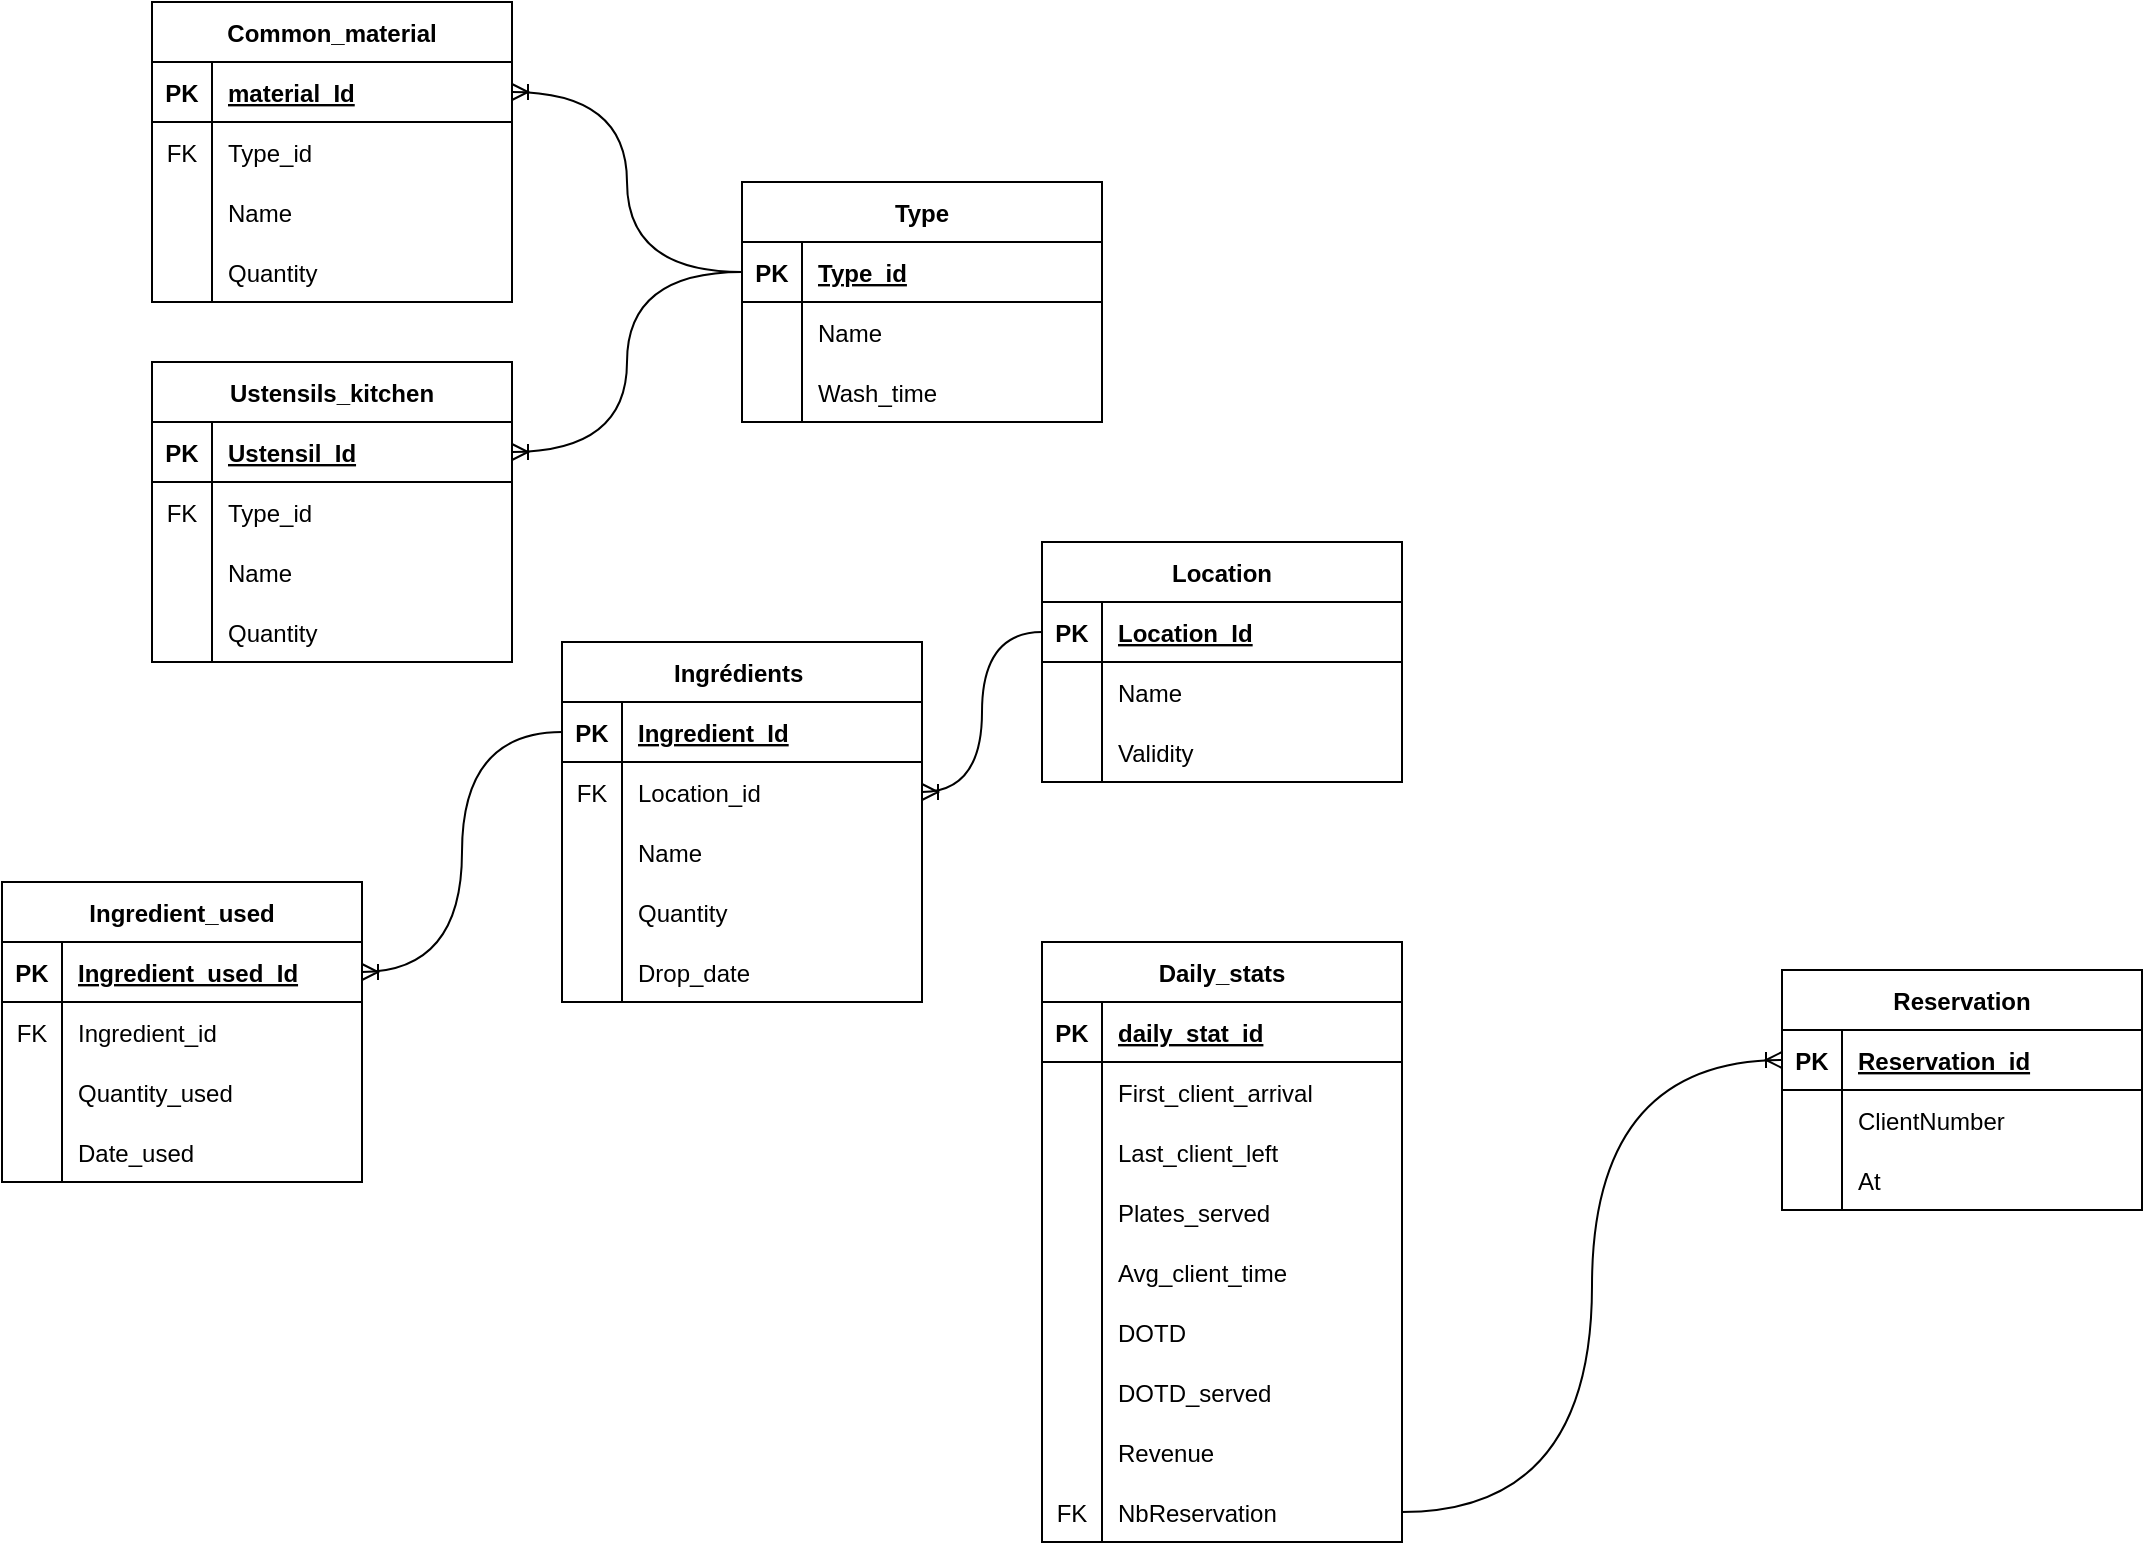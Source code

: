 <mxfile version="20.7.4" type="device"><diagram id="R2lEEEUBdFMjLlhIrx00" name="Page-1"><mxGraphModel dx="956" dy="460" grid="0" gridSize="10" guides="1" tooltips="1" connect="1" arrows="1" fold="1" page="0" pageScale="1" pageWidth="850" pageHeight="1100" math="0" shadow="0" extFonts="Permanent Marker^https://fonts.googleapis.com/css?family=Permanent+Marker"><root><mxCell id="0"/><mxCell id="1" parent="0"/><mxCell id="5BPq1_C7G238-RU829ty-16" value="Ustensils_kitchen" style="shape=table;startSize=30;container=1;collapsible=1;childLayout=tableLayout;fixedRows=1;rowLines=0;fontStyle=1;align=center;resizeLast=1;" parent="1" vertex="1"><mxGeometry x="155" y="260" width="180" height="150" as="geometry"/></mxCell><mxCell id="5BPq1_C7G238-RU829ty-17" value="" style="shape=tableRow;horizontal=0;startSize=0;swimlaneHead=0;swimlaneBody=0;fillColor=none;collapsible=0;dropTarget=0;points=[[0,0.5],[1,0.5]];portConstraint=eastwest;top=0;left=0;right=0;bottom=1;" parent="5BPq1_C7G238-RU829ty-16" vertex="1"><mxGeometry y="30" width="180" height="30" as="geometry"/></mxCell><mxCell id="5BPq1_C7G238-RU829ty-18" value="PK" style="shape=partialRectangle;connectable=0;fillColor=none;top=0;left=0;bottom=0;right=0;fontStyle=1;overflow=hidden;" parent="5BPq1_C7G238-RU829ty-17" vertex="1"><mxGeometry width="30" height="30" as="geometry"><mxRectangle width="30" height="30" as="alternateBounds"/></mxGeometry></mxCell><mxCell id="5BPq1_C7G238-RU829ty-19" value="Ustensil_Id" style="shape=partialRectangle;connectable=0;fillColor=none;top=0;left=0;bottom=0;right=0;align=left;spacingLeft=6;fontStyle=5;overflow=hidden;" parent="5BPq1_C7G238-RU829ty-17" vertex="1"><mxGeometry x="30" width="150" height="30" as="geometry"><mxRectangle width="150" height="30" as="alternateBounds"/></mxGeometry></mxCell><mxCell id="5BPq1_C7G238-RU829ty-26" value="" style="shape=tableRow;horizontal=0;startSize=0;swimlaneHead=0;swimlaneBody=0;fillColor=none;collapsible=0;dropTarget=0;points=[[0,0.5],[1,0.5]];portConstraint=eastwest;top=0;left=0;right=0;bottom=0;" parent="5BPq1_C7G238-RU829ty-16" vertex="1"><mxGeometry y="60" width="180" height="30" as="geometry"/></mxCell><mxCell id="5BPq1_C7G238-RU829ty-27" value="FK" style="shape=partialRectangle;connectable=0;fillColor=none;top=0;left=0;bottom=0;right=0;editable=1;overflow=hidden;" parent="5BPq1_C7G238-RU829ty-26" vertex="1"><mxGeometry width="30" height="30" as="geometry"><mxRectangle width="30" height="30" as="alternateBounds"/></mxGeometry></mxCell><mxCell id="5BPq1_C7G238-RU829ty-28" value="Type_id" style="shape=partialRectangle;connectable=0;fillColor=none;top=0;left=0;bottom=0;right=0;align=left;spacingLeft=6;overflow=hidden;" parent="5BPq1_C7G238-RU829ty-26" vertex="1"><mxGeometry x="30" width="150" height="30" as="geometry"><mxRectangle width="150" height="30" as="alternateBounds"/></mxGeometry></mxCell><mxCell id="5BPq1_C7G238-RU829ty-20" value="" style="shape=tableRow;horizontal=0;startSize=0;swimlaneHead=0;swimlaneBody=0;fillColor=none;collapsible=0;dropTarget=0;points=[[0,0.5],[1,0.5]];portConstraint=eastwest;top=0;left=0;right=0;bottom=0;" parent="5BPq1_C7G238-RU829ty-16" vertex="1"><mxGeometry y="90" width="180" height="30" as="geometry"/></mxCell><mxCell id="5BPq1_C7G238-RU829ty-21" value="" style="shape=partialRectangle;connectable=0;fillColor=none;top=0;left=0;bottom=0;right=0;editable=1;overflow=hidden;" parent="5BPq1_C7G238-RU829ty-20" vertex="1"><mxGeometry width="30" height="30" as="geometry"><mxRectangle width="30" height="30" as="alternateBounds"/></mxGeometry></mxCell><mxCell id="5BPq1_C7G238-RU829ty-22" value="Name" style="shape=partialRectangle;connectable=0;fillColor=none;top=0;left=0;bottom=0;right=0;align=left;spacingLeft=6;overflow=hidden;" parent="5BPq1_C7G238-RU829ty-20" vertex="1"><mxGeometry x="30" width="150" height="30" as="geometry"><mxRectangle width="150" height="30" as="alternateBounds"/></mxGeometry></mxCell><mxCell id="5BPq1_C7G238-RU829ty-23" value="" style="shape=tableRow;horizontal=0;startSize=0;swimlaneHead=0;swimlaneBody=0;fillColor=none;collapsible=0;dropTarget=0;points=[[0,0.5],[1,0.5]];portConstraint=eastwest;top=0;left=0;right=0;bottom=0;" parent="5BPq1_C7G238-RU829ty-16" vertex="1"><mxGeometry y="120" width="180" height="30" as="geometry"/></mxCell><mxCell id="5BPq1_C7G238-RU829ty-24" value="" style="shape=partialRectangle;connectable=0;fillColor=none;top=0;left=0;bottom=0;right=0;editable=1;overflow=hidden;" parent="5BPq1_C7G238-RU829ty-23" vertex="1"><mxGeometry width="30" height="30" as="geometry"><mxRectangle width="30" height="30" as="alternateBounds"/></mxGeometry></mxCell><mxCell id="5BPq1_C7G238-RU829ty-25" value="Quantity" style="shape=partialRectangle;connectable=0;fillColor=none;top=0;left=0;bottom=0;right=0;align=left;spacingLeft=6;overflow=hidden;" parent="5BPq1_C7G238-RU829ty-23" vertex="1"><mxGeometry x="30" width="150" height="30" as="geometry"><mxRectangle width="150" height="30" as="alternateBounds"/></mxGeometry></mxCell><mxCell id="5BPq1_C7G238-RU829ty-32" value="Common_material" style="shape=table;startSize=30;container=1;collapsible=1;childLayout=tableLayout;fixedRows=1;rowLines=0;fontStyle=1;align=center;resizeLast=1;" parent="1" vertex="1"><mxGeometry x="155" y="80" width="180" height="150" as="geometry"/></mxCell><mxCell id="5BPq1_C7G238-RU829ty-33" value="" style="shape=tableRow;horizontal=0;startSize=0;swimlaneHead=0;swimlaneBody=0;fillColor=none;collapsible=0;dropTarget=0;points=[[0,0.5],[1,0.5]];portConstraint=eastwest;top=0;left=0;right=0;bottom=1;" parent="5BPq1_C7G238-RU829ty-32" vertex="1"><mxGeometry y="30" width="180" height="30" as="geometry"/></mxCell><mxCell id="5BPq1_C7G238-RU829ty-34" value="PK" style="shape=partialRectangle;connectable=0;fillColor=none;top=0;left=0;bottom=0;right=0;fontStyle=1;overflow=hidden;" parent="5BPq1_C7G238-RU829ty-33" vertex="1"><mxGeometry width="30" height="30" as="geometry"><mxRectangle width="30" height="30" as="alternateBounds"/></mxGeometry></mxCell><mxCell id="5BPq1_C7G238-RU829ty-35" value="material_Id" style="shape=partialRectangle;connectable=0;fillColor=none;top=0;left=0;bottom=0;right=0;align=left;spacingLeft=6;fontStyle=5;overflow=hidden;" parent="5BPq1_C7G238-RU829ty-33" vertex="1"><mxGeometry x="30" width="150" height="30" as="geometry"><mxRectangle width="150" height="30" as="alternateBounds"/></mxGeometry></mxCell><mxCell id="5BPq1_C7G238-RU829ty-42" value="" style="shape=tableRow;horizontal=0;startSize=0;swimlaneHead=0;swimlaneBody=0;fillColor=none;collapsible=0;dropTarget=0;points=[[0,0.5],[1,0.5]];portConstraint=eastwest;top=0;left=0;right=0;bottom=0;" parent="5BPq1_C7G238-RU829ty-32" vertex="1"><mxGeometry y="60" width="180" height="30" as="geometry"/></mxCell><mxCell id="5BPq1_C7G238-RU829ty-43" value="FK" style="shape=partialRectangle;connectable=0;fillColor=none;top=0;left=0;bottom=0;right=0;editable=1;overflow=hidden;" parent="5BPq1_C7G238-RU829ty-42" vertex="1"><mxGeometry width="30" height="30" as="geometry"><mxRectangle width="30" height="30" as="alternateBounds"/></mxGeometry></mxCell><mxCell id="5BPq1_C7G238-RU829ty-44" value="Type_id" style="shape=partialRectangle;connectable=0;fillColor=none;top=0;left=0;bottom=0;right=0;align=left;spacingLeft=6;overflow=hidden;" parent="5BPq1_C7G238-RU829ty-42" vertex="1"><mxGeometry x="30" width="150" height="30" as="geometry"><mxRectangle width="150" height="30" as="alternateBounds"/></mxGeometry></mxCell><mxCell id="5BPq1_C7G238-RU829ty-36" value="" style="shape=tableRow;horizontal=0;startSize=0;swimlaneHead=0;swimlaneBody=0;fillColor=none;collapsible=0;dropTarget=0;points=[[0,0.5],[1,0.5]];portConstraint=eastwest;top=0;left=0;right=0;bottom=0;" parent="5BPq1_C7G238-RU829ty-32" vertex="1"><mxGeometry y="90" width="180" height="30" as="geometry"/></mxCell><mxCell id="5BPq1_C7G238-RU829ty-37" value="" style="shape=partialRectangle;connectable=0;fillColor=none;top=0;left=0;bottom=0;right=0;editable=1;overflow=hidden;" parent="5BPq1_C7G238-RU829ty-36" vertex="1"><mxGeometry width="30" height="30" as="geometry"><mxRectangle width="30" height="30" as="alternateBounds"/></mxGeometry></mxCell><mxCell id="5BPq1_C7G238-RU829ty-38" value="Name" style="shape=partialRectangle;connectable=0;fillColor=none;top=0;left=0;bottom=0;right=0;align=left;spacingLeft=6;overflow=hidden;" parent="5BPq1_C7G238-RU829ty-36" vertex="1"><mxGeometry x="30" width="150" height="30" as="geometry"><mxRectangle width="150" height="30" as="alternateBounds"/></mxGeometry></mxCell><mxCell id="5BPq1_C7G238-RU829ty-39" value="" style="shape=tableRow;horizontal=0;startSize=0;swimlaneHead=0;swimlaneBody=0;fillColor=none;collapsible=0;dropTarget=0;points=[[0,0.5],[1,0.5]];portConstraint=eastwest;top=0;left=0;right=0;bottom=0;" parent="5BPq1_C7G238-RU829ty-32" vertex="1"><mxGeometry y="120" width="180" height="30" as="geometry"/></mxCell><mxCell id="5BPq1_C7G238-RU829ty-40" value="" style="shape=partialRectangle;connectable=0;fillColor=none;top=0;left=0;bottom=0;right=0;editable=1;overflow=hidden;" parent="5BPq1_C7G238-RU829ty-39" vertex="1"><mxGeometry width="30" height="30" as="geometry"><mxRectangle width="30" height="30" as="alternateBounds"/></mxGeometry></mxCell><mxCell id="5BPq1_C7G238-RU829ty-41" value="Quantity" style="shape=partialRectangle;connectable=0;fillColor=none;top=0;left=0;bottom=0;right=0;align=left;spacingLeft=6;overflow=hidden;" parent="5BPq1_C7G238-RU829ty-39" vertex="1"><mxGeometry x="30" width="150" height="30" as="geometry"><mxRectangle width="150" height="30" as="alternateBounds"/></mxGeometry></mxCell><mxCell id="5BPq1_C7G238-RU829ty-45" value="Type" style="shape=table;startSize=30;container=1;collapsible=1;childLayout=tableLayout;fixedRows=1;rowLines=0;fontStyle=1;align=center;resizeLast=1;" parent="1" vertex="1"><mxGeometry x="450" y="170" width="180" height="120" as="geometry"/></mxCell><mxCell id="5BPq1_C7G238-RU829ty-46" value="" style="shape=tableRow;horizontal=0;startSize=0;swimlaneHead=0;swimlaneBody=0;fillColor=none;collapsible=0;dropTarget=0;points=[[0,0.5],[1,0.5]];portConstraint=eastwest;top=0;left=0;right=0;bottom=1;" parent="5BPq1_C7G238-RU829ty-45" vertex="1"><mxGeometry y="30" width="180" height="30" as="geometry"/></mxCell><mxCell id="5BPq1_C7G238-RU829ty-47" value="PK" style="shape=partialRectangle;connectable=0;fillColor=none;top=0;left=0;bottom=0;right=0;fontStyle=1;overflow=hidden;" parent="5BPq1_C7G238-RU829ty-46" vertex="1"><mxGeometry width="30" height="30" as="geometry"><mxRectangle width="30" height="30" as="alternateBounds"/></mxGeometry></mxCell><mxCell id="5BPq1_C7G238-RU829ty-48" value="Type_id" style="shape=partialRectangle;connectable=0;fillColor=none;top=0;left=0;bottom=0;right=0;align=left;spacingLeft=6;fontStyle=5;overflow=hidden;" parent="5BPq1_C7G238-RU829ty-46" vertex="1"><mxGeometry x="30" width="150" height="30" as="geometry"><mxRectangle width="150" height="30" as="alternateBounds"/></mxGeometry></mxCell><mxCell id="5BPq1_C7G238-RU829ty-49" value="" style="shape=tableRow;horizontal=0;startSize=0;swimlaneHead=0;swimlaneBody=0;fillColor=none;collapsible=0;dropTarget=0;points=[[0,0.5],[1,0.5]];portConstraint=eastwest;top=0;left=0;right=0;bottom=0;" parent="5BPq1_C7G238-RU829ty-45" vertex="1"><mxGeometry y="60" width="180" height="30" as="geometry"/></mxCell><mxCell id="5BPq1_C7G238-RU829ty-50" value="" style="shape=partialRectangle;connectable=0;fillColor=none;top=0;left=0;bottom=0;right=0;editable=1;overflow=hidden;" parent="5BPq1_C7G238-RU829ty-49" vertex="1"><mxGeometry width="30" height="30" as="geometry"><mxRectangle width="30" height="30" as="alternateBounds"/></mxGeometry></mxCell><mxCell id="5BPq1_C7G238-RU829ty-51" value="Name" style="shape=partialRectangle;connectable=0;fillColor=none;top=0;left=0;bottom=0;right=0;align=left;spacingLeft=6;overflow=hidden;" parent="5BPq1_C7G238-RU829ty-49" vertex="1"><mxGeometry x="30" width="150" height="30" as="geometry"><mxRectangle width="150" height="30" as="alternateBounds"/></mxGeometry></mxCell><mxCell id="5BPq1_C7G238-RU829ty-52" value="" style="shape=tableRow;horizontal=0;startSize=0;swimlaneHead=0;swimlaneBody=0;fillColor=none;collapsible=0;dropTarget=0;points=[[0,0.5],[1,0.5]];portConstraint=eastwest;top=0;left=0;right=0;bottom=0;" parent="5BPq1_C7G238-RU829ty-45" vertex="1"><mxGeometry y="90" width="180" height="30" as="geometry"/></mxCell><mxCell id="5BPq1_C7G238-RU829ty-53" value="" style="shape=partialRectangle;connectable=0;fillColor=none;top=0;left=0;bottom=0;right=0;editable=1;overflow=hidden;" parent="5BPq1_C7G238-RU829ty-52" vertex="1"><mxGeometry width="30" height="30" as="geometry"><mxRectangle width="30" height="30" as="alternateBounds"/></mxGeometry></mxCell><mxCell id="5BPq1_C7G238-RU829ty-54" value="Wash_time" style="shape=partialRectangle;connectable=0;fillColor=none;top=0;left=0;bottom=0;right=0;align=left;spacingLeft=6;overflow=hidden;" parent="5BPq1_C7G238-RU829ty-52" vertex="1"><mxGeometry x="30" width="150" height="30" as="geometry"><mxRectangle width="150" height="30" as="alternateBounds"/></mxGeometry></mxCell><mxCell id="Ir635cLpRvZw6PCtXxPS-2" value="Ingrédients " style="shape=table;startSize=30;container=1;collapsible=1;childLayout=tableLayout;fixedRows=1;rowLines=0;fontStyle=1;align=center;resizeLast=1;" parent="1" vertex="1"><mxGeometry x="360" y="400" width="180" height="180" as="geometry"/></mxCell><mxCell id="Ir635cLpRvZw6PCtXxPS-3" value="" style="shape=tableRow;horizontal=0;startSize=0;swimlaneHead=0;swimlaneBody=0;fillColor=none;collapsible=0;dropTarget=0;points=[[0,0.5],[1,0.5]];portConstraint=eastwest;top=0;left=0;right=0;bottom=1;" parent="Ir635cLpRvZw6PCtXxPS-2" vertex="1"><mxGeometry y="30" width="180" height="30" as="geometry"/></mxCell><mxCell id="Ir635cLpRvZw6PCtXxPS-4" value="PK" style="shape=partialRectangle;connectable=0;fillColor=none;top=0;left=0;bottom=0;right=0;fontStyle=1;overflow=hidden;" parent="Ir635cLpRvZw6PCtXxPS-3" vertex="1"><mxGeometry width="30" height="30" as="geometry"><mxRectangle width="30" height="30" as="alternateBounds"/></mxGeometry></mxCell><mxCell id="Ir635cLpRvZw6PCtXxPS-5" value="Ingredient_Id" style="shape=partialRectangle;connectable=0;fillColor=none;top=0;left=0;bottom=0;right=0;align=left;spacingLeft=6;fontStyle=5;overflow=hidden;" parent="Ir635cLpRvZw6PCtXxPS-3" vertex="1"><mxGeometry x="30" width="150" height="30" as="geometry"><mxRectangle width="150" height="30" as="alternateBounds"/></mxGeometry></mxCell><mxCell id="Ir635cLpRvZw6PCtXxPS-6" value="" style="shape=tableRow;horizontal=0;startSize=0;swimlaneHead=0;swimlaneBody=0;fillColor=none;collapsible=0;dropTarget=0;points=[[0,0.5],[1,0.5]];portConstraint=eastwest;top=0;left=0;right=0;bottom=0;" parent="Ir635cLpRvZw6PCtXxPS-2" vertex="1"><mxGeometry y="60" width="180" height="30" as="geometry"/></mxCell><mxCell id="Ir635cLpRvZw6PCtXxPS-7" value="FK" style="shape=partialRectangle;connectable=0;fillColor=none;top=0;left=0;bottom=0;right=0;editable=1;overflow=hidden;" parent="Ir635cLpRvZw6PCtXxPS-6" vertex="1"><mxGeometry width="30" height="30" as="geometry"><mxRectangle width="30" height="30" as="alternateBounds"/></mxGeometry></mxCell><mxCell id="Ir635cLpRvZw6PCtXxPS-8" value="Location_id" style="shape=partialRectangle;connectable=0;fillColor=none;top=0;left=0;bottom=0;right=0;align=left;spacingLeft=6;overflow=hidden;" parent="Ir635cLpRvZw6PCtXxPS-6" vertex="1"><mxGeometry x="30" width="150" height="30" as="geometry"><mxRectangle width="150" height="30" as="alternateBounds"/></mxGeometry></mxCell><mxCell id="Ir635cLpRvZw6PCtXxPS-9" value="" style="shape=tableRow;horizontal=0;startSize=0;swimlaneHead=0;swimlaneBody=0;fillColor=none;collapsible=0;dropTarget=0;points=[[0,0.5],[1,0.5]];portConstraint=eastwest;top=0;left=0;right=0;bottom=0;" parent="Ir635cLpRvZw6PCtXxPS-2" vertex="1"><mxGeometry y="90" width="180" height="30" as="geometry"/></mxCell><mxCell id="Ir635cLpRvZw6PCtXxPS-10" value="" style="shape=partialRectangle;connectable=0;fillColor=none;top=0;left=0;bottom=0;right=0;editable=1;overflow=hidden;" parent="Ir635cLpRvZw6PCtXxPS-9" vertex="1"><mxGeometry width="30" height="30" as="geometry"><mxRectangle width="30" height="30" as="alternateBounds"/></mxGeometry></mxCell><mxCell id="Ir635cLpRvZw6PCtXxPS-11" value="Name" style="shape=partialRectangle;connectable=0;fillColor=none;top=0;left=0;bottom=0;right=0;align=left;spacingLeft=6;overflow=hidden;" parent="Ir635cLpRvZw6PCtXxPS-9" vertex="1"><mxGeometry x="30" width="150" height="30" as="geometry"><mxRectangle width="150" height="30" as="alternateBounds"/></mxGeometry></mxCell><mxCell id="Ir635cLpRvZw6PCtXxPS-12" value="" style="shape=tableRow;horizontal=0;startSize=0;swimlaneHead=0;swimlaneBody=0;fillColor=none;collapsible=0;dropTarget=0;points=[[0,0.5],[1,0.5]];portConstraint=eastwest;top=0;left=0;right=0;bottom=0;" parent="Ir635cLpRvZw6PCtXxPS-2" vertex="1"><mxGeometry y="120" width="180" height="30" as="geometry"/></mxCell><mxCell id="Ir635cLpRvZw6PCtXxPS-13" value="" style="shape=partialRectangle;connectable=0;fillColor=none;top=0;left=0;bottom=0;right=0;editable=1;overflow=hidden;" parent="Ir635cLpRvZw6PCtXxPS-12" vertex="1"><mxGeometry width="30" height="30" as="geometry"><mxRectangle width="30" height="30" as="alternateBounds"/></mxGeometry></mxCell><mxCell id="Ir635cLpRvZw6PCtXxPS-14" value="Quantity" style="shape=partialRectangle;connectable=0;fillColor=none;top=0;left=0;bottom=0;right=0;align=left;spacingLeft=6;overflow=hidden;" parent="Ir635cLpRvZw6PCtXxPS-12" vertex="1"><mxGeometry x="30" width="150" height="30" as="geometry"><mxRectangle width="150" height="30" as="alternateBounds"/></mxGeometry></mxCell><mxCell id="Ir635cLpRvZw6PCtXxPS-15" value="" style="shape=tableRow;horizontal=0;startSize=0;swimlaneHead=0;swimlaneBody=0;fillColor=none;collapsible=0;dropTarget=0;points=[[0,0.5],[1,0.5]];portConstraint=eastwest;top=0;left=0;right=0;bottom=0;" parent="Ir635cLpRvZw6PCtXxPS-2" vertex="1"><mxGeometry y="150" width="180" height="30" as="geometry"/></mxCell><mxCell id="Ir635cLpRvZw6PCtXxPS-16" value="" style="shape=partialRectangle;connectable=0;fillColor=none;top=0;left=0;bottom=0;right=0;editable=1;overflow=hidden;" parent="Ir635cLpRvZw6PCtXxPS-15" vertex="1"><mxGeometry width="30" height="30" as="geometry"><mxRectangle width="30" height="30" as="alternateBounds"/></mxGeometry></mxCell><mxCell id="Ir635cLpRvZw6PCtXxPS-17" value="Drop_date" style="shape=partialRectangle;connectable=0;fillColor=none;top=0;left=0;bottom=0;right=0;align=left;spacingLeft=6;overflow=hidden;" parent="Ir635cLpRvZw6PCtXxPS-15" vertex="1"><mxGeometry x="30" width="150" height="30" as="geometry"><mxRectangle width="150" height="30" as="alternateBounds"/></mxGeometry></mxCell><mxCell id="Ir635cLpRvZw6PCtXxPS-18" value="Location" style="shape=table;startSize=30;container=1;collapsible=1;childLayout=tableLayout;fixedRows=1;rowLines=0;fontStyle=1;align=center;resizeLast=1;" parent="1" vertex="1"><mxGeometry x="600" y="350" width="180" height="120" as="geometry"/></mxCell><mxCell id="Ir635cLpRvZw6PCtXxPS-19" value="" style="shape=tableRow;horizontal=0;startSize=0;swimlaneHead=0;swimlaneBody=0;fillColor=none;collapsible=0;dropTarget=0;points=[[0,0.5],[1,0.5]];portConstraint=eastwest;top=0;left=0;right=0;bottom=1;" parent="Ir635cLpRvZw6PCtXxPS-18" vertex="1"><mxGeometry y="30" width="180" height="30" as="geometry"/></mxCell><mxCell id="Ir635cLpRvZw6PCtXxPS-20" value="PK" style="shape=partialRectangle;connectable=0;fillColor=none;top=0;left=0;bottom=0;right=0;fontStyle=1;overflow=hidden;" parent="Ir635cLpRvZw6PCtXxPS-19" vertex="1"><mxGeometry width="30" height="30" as="geometry"><mxRectangle width="30" height="30" as="alternateBounds"/></mxGeometry></mxCell><mxCell id="Ir635cLpRvZw6PCtXxPS-21" value="Location_Id" style="shape=partialRectangle;connectable=0;fillColor=none;top=0;left=0;bottom=0;right=0;align=left;spacingLeft=6;fontStyle=5;overflow=hidden;" parent="Ir635cLpRvZw6PCtXxPS-19" vertex="1"><mxGeometry x="30" width="150" height="30" as="geometry"><mxRectangle width="150" height="30" as="alternateBounds"/></mxGeometry></mxCell><mxCell id="Ir635cLpRvZw6PCtXxPS-25" value="" style="shape=tableRow;horizontal=0;startSize=0;swimlaneHead=0;swimlaneBody=0;fillColor=none;collapsible=0;dropTarget=0;points=[[0,0.5],[1,0.5]];portConstraint=eastwest;top=0;left=0;right=0;bottom=0;" parent="Ir635cLpRvZw6PCtXxPS-18" vertex="1"><mxGeometry y="60" width="180" height="30" as="geometry"/></mxCell><mxCell id="Ir635cLpRvZw6PCtXxPS-26" value="" style="shape=partialRectangle;connectable=0;fillColor=none;top=0;left=0;bottom=0;right=0;editable=1;overflow=hidden;" parent="Ir635cLpRvZw6PCtXxPS-25" vertex="1"><mxGeometry width="30" height="30" as="geometry"><mxRectangle width="30" height="30" as="alternateBounds"/></mxGeometry></mxCell><mxCell id="Ir635cLpRvZw6PCtXxPS-27" value="Name" style="shape=partialRectangle;connectable=0;fillColor=none;top=0;left=0;bottom=0;right=0;align=left;spacingLeft=6;overflow=hidden;" parent="Ir635cLpRvZw6PCtXxPS-25" vertex="1"><mxGeometry x="30" width="150" height="30" as="geometry"><mxRectangle width="150" height="30" as="alternateBounds"/></mxGeometry></mxCell><mxCell id="Ir635cLpRvZw6PCtXxPS-28" value="" style="shape=tableRow;horizontal=0;startSize=0;swimlaneHead=0;swimlaneBody=0;fillColor=none;collapsible=0;dropTarget=0;points=[[0,0.5],[1,0.5]];portConstraint=eastwest;top=0;left=0;right=0;bottom=0;" parent="Ir635cLpRvZw6PCtXxPS-18" vertex="1"><mxGeometry y="90" width="180" height="30" as="geometry"/></mxCell><mxCell id="Ir635cLpRvZw6PCtXxPS-29" value="" style="shape=partialRectangle;connectable=0;fillColor=none;top=0;left=0;bottom=0;right=0;editable=1;overflow=hidden;" parent="Ir635cLpRvZw6PCtXxPS-28" vertex="1"><mxGeometry width="30" height="30" as="geometry"><mxRectangle width="30" height="30" as="alternateBounds"/></mxGeometry></mxCell><mxCell id="Ir635cLpRvZw6PCtXxPS-30" value="Validity" style="shape=partialRectangle;connectable=0;fillColor=none;top=0;left=0;bottom=0;right=0;align=left;spacingLeft=6;overflow=hidden;" parent="Ir635cLpRvZw6PCtXxPS-28" vertex="1"><mxGeometry x="30" width="150" height="30" as="geometry"><mxRectangle width="150" height="30" as="alternateBounds"/></mxGeometry></mxCell><mxCell id="Ir635cLpRvZw6PCtXxPS-31" value="Ingredient_used" style="shape=table;startSize=30;container=1;collapsible=1;childLayout=tableLayout;fixedRows=1;rowLines=0;fontStyle=1;align=center;resizeLast=1;" parent="1" vertex="1"><mxGeometry x="80" y="520" width="180" height="150" as="geometry"/></mxCell><mxCell id="Ir635cLpRvZw6PCtXxPS-32" value="" style="shape=tableRow;horizontal=0;startSize=0;swimlaneHead=0;swimlaneBody=0;fillColor=none;collapsible=0;dropTarget=0;points=[[0,0.5],[1,0.5]];portConstraint=eastwest;top=0;left=0;right=0;bottom=1;" parent="Ir635cLpRvZw6PCtXxPS-31" vertex="1"><mxGeometry y="30" width="180" height="30" as="geometry"/></mxCell><mxCell id="Ir635cLpRvZw6PCtXxPS-33" value="PK" style="shape=partialRectangle;connectable=0;fillColor=none;top=0;left=0;bottom=0;right=0;fontStyle=1;overflow=hidden;" parent="Ir635cLpRvZw6PCtXxPS-32" vertex="1"><mxGeometry width="30" height="30" as="geometry"><mxRectangle width="30" height="30" as="alternateBounds"/></mxGeometry></mxCell><mxCell id="Ir635cLpRvZw6PCtXxPS-34" value="Ingredient_used_Id" style="shape=partialRectangle;connectable=0;fillColor=none;top=0;left=0;bottom=0;right=0;align=left;spacingLeft=6;fontStyle=5;overflow=hidden;" parent="Ir635cLpRvZw6PCtXxPS-32" vertex="1"><mxGeometry x="30" width="150" height="30" as="geometry"><mxRectangle width="150" height="30" as="alternateBounds"/></mxGeometry></mxCell><mxCell id="Ir635cLpRvZw6PCtXxPS-35" value="" style="shape=tableRow;horizontal=0;startSize=0;swimlaneHead=0;swimlaneBody=0;fillColor=none;collapsible=0;dropTarget=0;points=[[0,0.5],[1,0.5]];portConstraint=eastwest;top=0;left=0;right=0;bottom=0;" parent="Ir635cLpRvZw6PCtXxPS-31" vertex="1"><mxGeometry y="60" width="180" height="30" as="geometry"/></mxCell><mxCell id="Ir635cLpRvZw6PCtXxPS-36" value="FK" style="shape=partialRectangle;connectable=0;fillColor=none;top=0;left=0;bottom=0;right=0;editable=1;overflow=hidden;" parent="Ir635cLpRvZw6PCtXxPS-35" vertex="1"><mxGeometry width="30" height="30" as="geometry"><mxRectangle width="30" height="30" as="alternateBounds"/></mxGeometry></mxCell><mxCell id="Ir635cLpRvZw6PCtXxPS-37" value="Ingredient_id" style="shape=partialRectangle;connectable=0;fillColor=none;top=0;left=0;bottom=0;right=0;align=left;spacingLeft=6;overflow=hidden;" parent="Ir635cLpRvZw6PCtXxPS-35" vertex="1"><mxGeometry x="30" width="150" height="30" as="geometry"><mxRectangle width="150" height="30" as="alternateBounds"/></mxGeometry></mxCell><mxCell id="Ir635cLpRvZw6PCtXxPS-38" value="" style="shape=tableRow;horizontal=0;startSize=0;swimlaneHead=0;swimlaneBody=0;fillColor=none;collapsible=0;dropTarget=0;points=[[0,0.5],[1,0.5]];portConstraint=eastwest;top=0;left=0;right=0;bottom=0;" parent="Ir635cLpRvZw6PCtXxPS-31" vertex="1"><mxGeometry y="90" width="180" height="30" as="geometry"/></mxCell><mxCell id="Ir635cLpRvZw6PCtXxPS-39" value="" style="shape=partialRectangle;connectable=0;fillColor=none;top=0;left=0;bottom=0;right=0;editable=1;overflow=hidden;" parent="Ir635cLpRvZw6PCtXxPS-38" vertex="1"><mxGeometry width="30" height="30" as="geometry"><mxRectangle width="30" height="30" as="alternateBounds"/></mxGeometry></mxCell><mxCell id="Ir635cLpRvZw6PCtXxPS-40" value="Quantity_used" style="shape=partialRectangle;connectable=0;fillColor=none;top=0;left=0;bottom=0;right=0;align=left;spacingLeft=6;overflow=hidden;" parent="Ir635cLpRvZw6PCtXxPS-38" vertex="1"><mxGeometry x="30" width="150" height="30" as="geometry"><mxRectangle width="150" height="30" as="alternateBounds"/></mxGeometry></mxCell><mxCell id="Ir635cLpRvZw6PCtXxPS-41" value="" style="shape=tableRow;horizontal=0;startSize=0;swimlaneHead=0;swimlaneBody=0;fillColor=none;collapsible=0;dropTarget=0;points=[[0,0.5],[1,0.5]];portConstraint=eastwest;top=0;left=0;right=0;bottom=0;" parent="Ir635cLpRvZw6PCtXxPS-31" vertex="1"><mxGeometry y="120" width="180" height="30" as="geometry"/></mxCell><mxCell id="Ir635cLpRvZw6PCtXxPS-42" value="" style="shape=partialRectangle;connectable=0;fillColor=none;top=0;left=0;bottom=0;right=0;editable=1;overflow=hidden;" parent="Ir635cLpRvZw6PCtXxPS-41" vertex="1"><mxGeometry width="30" height="30" as="geometry"><mxRectangle width="30" height="30" as="alternateBounds"/></mxGeometry></mxCell><mxCell id="Ir635cLpRvZw6PCtXxPS-43" value="Date_used" style="shape=partialRectangle;connectable=0;fillColor=none;top=0;left=0;bottom=0;right=0;align=left;spacingLeft=6;overflow=hidden;" parent="Ir635cLpRvZw6PCtXxPS-41" vertex="1"><mxGeometry x="30" width="150" height="30" as="geometry"><mxRectangle width="150" height="30" as="alternateBounds"/></mxGeometry></mxCell><mxCell id="Ir635cLpRvZw6PCtXxPS-44" value="Daily_stats" style="shape=table;startSize=30;container=1;collapsible=1;childLayout=tableLayout;fixedRows=1;rowLines=0;fontStyle=1;align=center;resizeLast=1;" parent="1" vertex="1"><mxGeometry x="600" y="550" width="180" height="300" as="geometry"/></mxCell><mxCell id="Ir635cLpRvZw6PCtXxPS-45" value="" style="shape=tableRow;horizontal=0;startSize=0;swimlaneHead=0;swimlaneBody=0;fillColor=none;collapsible=0;dropTarget=0;points=[[0,0.5],[1,0.5]];portConstraint=eastwest;top=0;left=0;right=0;bottom=1;" parent="Ir635cLpRvZw6PCtXxPS-44" vertex="1"><mxGeometry y="30" width="180" height="30" as="geometry"/></mxCell><mxCell id="Ir635cLpRvZw6PCtXxPS-46" value="PK" style="shape=partialRectangle;connectable=0;fillColor=none;top=0;left=0;bottom=0;right=0;fontStyle=1;overflow=hidden;" parent="Ir635cLpRvZw6PCtXxPS-45" vertex="1"><mxGeometry width="30" height="30" as="geometry"><mxRectangle width="30" height="30" as="alternateBounds"/></mxGeometry></mxCell><mxCell id="Ir635cLpRvZw6PCtXxPS-47" value="daily_stat_id" style="shape=partialRectangle;connectable=0;fillColor=none;top=0;left=0;bottom=0;right=0;align=left;spacingLeft=6;fontStyle=5;overflow=hidden;" parent="Ir635cLpRvZw6PCtXxPS-45" vertex="1"><mxGeometry x="30" width="150" height="30" as="geometry"><mxRectangle width="150" height="30" as="alternateBounds"/></mxGeometry></mxCell><mxCell id="Ir635cLpRvZw6PCtXxPS-48" value="" style="shape=tableRow;horizontal=0;startSize=0;swimlaneHead=0;swimlaneBody=0;fillColor=none;collapsible=0;dropTarget=0;points=[[0,0.5],[1,0.5]];portConstraint=eastwest;top=0;left=0;right=0;bottom=0;" parent="Ir635cLpRvZw6PCtXxPS-44" vertex="1"><mxGeometry y="60" width="180" height="30" as="geometry"/></mxCell><mxCell id="Ir635cLpRvZw6PCtXxPS-49" value="" style="shape=partialRectangle;connectable=0;fillColor=none;top=0;left=0;bottom=0;right=0;editable=1;overflow=hidden;" parent="Ir635cLpRvZw6PCtXxPS-48" vertex="1"><mxGeometry width="30" height="30" as="geometry"><mxRectangle width="30" height="30" as="alternateBounds"/></mxGeometry></mxCell><mxCell id="Ir635cLpRvZw6PCtXxPS-50" value="First_client_arrival" style="shape=partialRectangle;connectable=0;fillColor=none;top=0;left=0;bottom=0;right=0;align=left;spacingLeft=6;overflow=hidden;" parent="Ir635cLpRvZw6PCtXxPS-48" vertex="1"><mxGeometry x="30" width="150" height="30" as="geometry"><mxRectangle width="150" height="30" as="alternateBounds"/></mxGeometry></mxCell><mxCell id="Ir635cLpRvZw6PCtXxPS-51" value="" style="shape=tableRow;horizontal=0;startSize=0;swimlaneHead=0;swimlaneBody=0;fillColor=none;collapsible=0;dropTarget=0;points=[[0,0.5],[1,0.5]];portConstraint=eastwest;top=0;left=0;right=0;bottom=0;" parent="Ir635cLpRvZw6PCtXxPS-44" vertex="1"><mxGeometry y="90" width="180" height="30" as="geometry"/></mxCell><mxCell id="Ir635cLpRvZw6PCtXxPS-52" value="" style="shape=partialRectangle;connectable=0;fillColor=none;top=0;left=0;bottom=0;right=0;editable=1;overflow=hidden;" parent="Ir635cLpRvZw6PCtXxPS-51" vertex="1"><mxGeometry width="30" height="30" as="geometry"><mxRectangle width="30" height="30" as="alternateBounds"/></mxGeometry></mxCell><mxCell id="Ir635cLpRvZw6PCtXxPS-53" value="Last_client_left" style="shape=partialRectangle;connectable=0;fillColor=none;top=0;left=0;bottom=0;right=0;align=left;spacingLeft=6;overflow=hidden;" parent="Ir635cLpRvZw6PCtXxPS-51" vertex="1"><mxGeometry x="30" width="150" height="30" as="geometry"><mxRectangle width="150" height="30" as="alternateBounds"/></mxGeometry></mxCell><mxCell id="Ir635cLpRvZw6PCtXxPS-54" value="" style="shape=tableRow;horizontal=0;startSize=0;swimlaneHead=0;swimlaneBody=0;fillColor=none;collapsible=0;dropTarget=0;points=[[0,0.5],[1,0.5]];portConstraint=eastwest;top=0;left=0;right=0;bottom=0;" parent="Ir635cLpRvZw6PCtXxPS-44" vertex="1"><mxGeometry y="120" width="180" height="30" as="geometry"/></mxCell><mxCell id="Ir635cLpRvZw6PCtXxPS-55" value="" style="shape=partialRectangle;connectable=0;fillColor=none;top=0;left=0;bottom=0;right=0;editable=1;overflow=hidden;" parent="Ir635cLpRvZw6PCtXxPS-54" vertex="1"><mxGeometry width="30" height="30" as="geometry"><mxRectangle width="30" height="30" as="alternateBounds"/></mxGeometry></mxCell><mxCell id="Ir635cLpRvZw6PCtXxPS-56" value="Plates_served" style="shape=partialRectangle;connectable=0;fillColor=none;top=0;left=0;bottom=0;right=0;align=left;spacingLeft=6;overflow=hidden;" parent="Ir635cLpRvZw6PCtXxPS-54" vertex="1"><mxGeometry x="30" width="150" height="30" as="geometry"><mxRectangle width="150" height="30" as="alternateBounds"/></mxGeometry></mxCell><mxCell id="Ir635cLpRvZw6PCtXxPS-57" value="" style="shape=tableRow;horizontal=0;startSize=0;swimlaneHead=0;swimlaneBody=0;fillColor=none;collapsible=0;dropTarget=0;points=[[0,0.5],[1,0.5]];portConstraint=eastwest;top=0;left=0;right=0;bottom=0;" parent="Ir635cLpRvZw6PCtXxPS-44" vertex="1"><mxGeometry y="150" width="180" height="30" as="geometry"/></mxCell><mxCell id="Ir635cLpRvZw6PCtXxPS-58" value="" style="shape=partialRectangle;connectable=0;fillColor=none;top=0;left=0;bottom=0;right=0;editable=1;overflow=hidden;" parent="Ir635cLpRvZw6PCtXxPS-57" vertex="1"><mxGeometry width="30" height="30" as="geometry"><mxRectangle width="30" height="30" as="alternateBounds"/></mxGeometry></mxCell><mxCell id="Ir635cLpRvZw6PCtXxPS-59" value="Avg_client_time" style="shape=partialRectangle;connectable=0;fillColor=none;top=0;left=0;bottom=0;right=0;align=left;spacingLeft=6;overflow=hidden;" parent="Ir635cLpRvZw6PCtXxPS-57" vertex="1"><mxGeometry x="30" width="150" height="30" as="geometry"><mxRectangle width="150" height="30" as="alternateBounds"/></mxGeometry></mxCell><mxCell id="Ir635cLpRvZw6PCtXxPS-60" value="" style="shape=tableRow;horizontal=0;startSize=0;swimlaneHead=0;swimlaneBody=0;fillColor=none;collapsible=0;dropTarget=0;points=[[0,0.5],[1,0.5]];portConstraint=eastwest;top=0;left=0;right=0;bottom=0;" parent="Ir635cLpRvZw6PCtXxPS-44" vertex="1"><mxGeometry y="180" width="180" height="30" as="geometry"/></mxCell><mxCell id="Ir635cLpRvZw6PCtXxPS-61" value="" style="shape=partialRectangle;connectable=0;fillColor=none;top=0;left=0;bottom=0;right=0;editable=1;overflow=hidden;" parent="Ir635cLpRvZw6PCtXxPS-60" vertex="1"><mxGeometry width="30" height="30" as="geometry"><mxRectangle width="30" height="30" as="alternateBounds"/></mxGeometry></mxCell><mxCell id="Ir635cLpRvZw6PCtXxPS-62" value="DOTD" style="shape=partialRectangle;connectable=0;fillColor=none;top=0;left=0;bottom=0;right=0;align=left;spacingLeft=6;overflow=hidden;" parent="Ir635cLpRvZw6PCtXxPS-60" vertex="1"><mxGeometry x="30" width="150" height="30" as="geometry"><mxRectangle width="150" height="30" as="alternateBounds"/></mxGeometry></mxCell><mxCell id="Ir635cLpRvZw6PCtXxPS-63" value="" style="shape=tableRow;horizontal=0;startSize=0;swimlaneHead=0;swimlaneBody=0;fillColor=none;collapsible=0;dropTarget=0;points=[[0,0.5],[1,0.5]];portConstraint=eastwest;top=0;left=0;right=0;bottom=0;" parent="Ir635cLpRvZw6PCtXxPS-44" vertex="1"><mxGeometry y="210" width="180" height="30" as="geometry"/></mxCell><mxCell id="Ir635cLpRvZw6PCtXxPS-64" value="" style="shape=partialRectangle;connectable=0;fillColor=none;top=0;left=0;bottom=0;right=0;editable=1;overflow=hidden;" parent="Ir635cLpRvZw6PCtXxPS-63" vertex="1"><mxGeometry width="30" height="30" as="geometry"><mxRectangle width="30" height="30" as="alternateBounds"/></mxGeometry></mxCell><mxCell id="Ir635cLpRvZw6PCtXxPS-65" value="DOTD_served" style="shape=partialRectangle;connectable=0;fillColor=none;top=0;left=0;bottom=0;right=0;align=left;spacingLeft=6;overflow=hidden;" parent="Ir635cLpRvZw6PCtXxPS-63" vertex="1"><mxGeometry x="30" width="150" height="30" as="geometry"><mxRectangle width="150" height="30" as="alternateBounds"/></mxGeometry></mxCell><mxCell id="Ir635cLpRvZw6PCtXxPS-69" value="" style="shape=tableRow;horizontal=0;startSize=0;swimlaneHead=0;swimlaneBody=0;fillColor=none;collapsible=0;dropTarget=0;points=[[0,0.5],[1,0.5]];portConstraint=eastwest;top=0;left=0;right=0;bottom=0;" parent="Ir635cLpRvZw6PCtXxPS-44" vertex="1"><mxGeometry y="240" width="180" height="30" as="geometry"/></mxCell><mxCell id="Ir635cLpRvZw6PCtXxPS-70" value="" style="shape=partialRectangle;connectable=0;fillColor=none;top=0;left=0;bottom=0;right=0;editable=1;overflow=hidden;" parent="Ir635cLpRvZw6PCtXxPS-69" vertex="1"><mxGeometry width="30" height="30" as="geometry"><mxRectangle width="30" height="30" as="alternateBounds"/></mxGeometry></mxCell><mxCell id="Ir635cLpRvZw6PCtXxPS-71" value="Revenue" style="shape=partialRectangle;connectable=0;fillColor=none;top=0;left=0;bottom=0;right=0;align=left;spacingLeft=6;overflow=hidden;" parent="Ir635cLpRvZw6PCtXxPS-69" vertex="1"><mxGeometry x="30" width="150" height="30" as="geometry"><mxRectangle width="150" height="30" as="alternateBounds"/></mxGeometry></mxCell><mxCell id="M9jgmZg8mGAarUSEkbQm-22" value="" style="shape=tableRow;horizontal=0;startSize=0;swimlaneHead=0;swimlaneBody=0;fillColor=none;collapsible=0;dropTarget=0;points=[[0,0.5],[1,0.5]];portConstraint=eastwest;top=0;left=0;right=0;bottom=0;" vertex="1" parent="Ir635cLpRvZw6PCtXxPS-44"><mxGeometry y="270" width="180" height="30" as="geometry"/></mxCell><mxCell id="M9jgmZg8mGAarUSEkbQm-23" value="FK" style="shape=partialRectangle;connectable=0;fillColor=none;top=0;left=0;bottom=0;right=0;editable=1;overflow=hidden;" vertex="1" parent="M9jgmZg8mGAarUSEkbQm-22"><mxGeometry width="30" height="30" as="geometry"><mxRectangle width="30" height="30" as="alternateBounds"/></mxGeometry></mxCell><mxCell id="M9jgmZg8mGAarUSEkbQm-24" value="NbReservation" style="shape=partialRectangle;connectable=0;fillColor=none;top=0;left=0;bottom=0;right=0;align=left;spacingLeft=6;overflow=hidden;" vertex="1" parent="M9jgmZg8mGAarUSEkbQm-22"><mxGeometry x="30" width="150" height="30" as="geometry"><mxRectangle width="150" height="30" as="alternateBounds"/></mxGeometry></mxCell><mxCell id="Ir635cLpRvZw6PCtXxPS-78" value="" style="edgeStyle=orthogonalEdgeStyle;fontSize=12;html=1;endArrow=ERoneToMany;rounded=0;exitX=0;exitY=0.5;exitDx=0;exitDy=0;curved=1;" parent="1" source="5BPq1_C7G238-RU829ty-46" target="5BPq1_C7G238-RU829ty-33" edge="1"><mxGeometry width="100" height="100" relative="1" as="geometry"><mxPoint x="400" y="200" as="sourcePoint"/><mxPoint x="500" y="100" as="targetPoint"/></mxGeometry></mxCell><mxCell id="Ir635cLpRvZw6PCtXxPS-79" value="" style="edgeStyle=orthogonalEdgeStyle;fontSize=12;html=1;endArrow=ERoneToMany;rounded=0;exitX=0;exitY=0.5;exitDx=0;exitDy=0;entryX=1;entryY=0.5;entryDx=0;entryDy=0;curved=1;" parent="1" source="5BPq1_C7G238-RU829ty-46" target="5BPq1_C7G238-RU829ty-17" edge="1"><mxGeometry width="100" height="100" relative="1" as="geometry"><mxPoint x="510" y="245" as="sourcePoint"/><mxPoint x="345" y="135" as="targetPoint"/></mxGeometry></mxCell><mxCell id="Ir635cLpRvZw6PCtXxPS-80" value="" style="edgeStyle=orthogonalEdgeStyle;fontSize=12;html=1;endArrow=ERoneToMany;rounded=0;exitX=0;exitY=0.5;exitDx=0;exitDy=0;curved=1;" parent="1" source="Ir635cLpRvZw6PCtXxPS-19" target="Ir635cLpRvZw6PCtXxPS-6" edge="1"><mxGeometry width="100" height="100" relative="1" as="geometry"><mxPoint x="510" y="245" as="sourcePoint"/><mxPoint x="345" y="315" as="targetPoint"/></mxGeometry></mxCell><mxCell id="Ir635cLpRvZw6PCtXxPS-81" value="" style="edgeStyle=orthogonalEdgeStyle;fontSize=12;html=1;endArrow=ERoneToMany;rounded=0;curved=1;exitX=0;exitY=0.5;exitDx=0;exitDy=0;" parent="1" source="Ir635cLpRvZw6PCtXxPS-3" target="Ir635cLpRvZw6PCtXxPS-32" edge="1"><mxGeometry width="100" height="100" relative="1" as="geometry"><mxPoint x="435" y="455" as="sourcePoint"/><mxPoint x="370" y="565" as="targetPoint"/></mxGeometry></mxCell><mxCell id="M9jgmZg8mGAarUSEkbQm-6" value="Reservation" style="shape=table;startSize=30;container=1;collapsible=1;childLayout=tableLayout;fixedRows=1;rowLines=0;fontStyle=1;align=center;resizeLast=1;" vertex="1" parent="1"><mxGeometry x="970" y="564" width="180" height="120" as="geometry"/></mxCell><mxCell id="M9jgmZg8mGAarUSEkbQm-7" value="" style="shape=tableRow;horizontal=0;startSize=0;swimlaneHead=0;swimlaneBody=0;fillColor=none;collapsible=0;dropTarget=0;points=[[0,0.5],[1,0.5]];portConstraint=eastwest;top=0;left=0;right=0;bottom=1;" vertex="1" parent="M9jgmZg8mGAarUSEkbQm-6"><mxGeometry y="30" width="180" height="30" as="geometry"/></mxCell><mxCell id="M9jgmZg8mGAarUSEkbQm-8" value="PK" style="shape=partialRectangle;connectable=0;fillColor=none;top=0;left=0;bottom=0;right=0;fontStyle=1;overflow=hidden;" vertex="1" parent="M9jgmZg8mGAarUSEkbQm-7"><mxGeometry width="30" height="30" as="geometry"><mxRectangle width="30" height="30" as="alternateBounds"/></mxGeometry></mxCell><mxCell id="M9jgmZg8mGAarUSEkbQm-9" value="Reservation_id" style="shape=partialRectangle;connectable=0;fillColor=none;top=0;left=0;bottom=0;right=0;align=left;spacingLeft=6;fontStyle=5;overflow=hidden;" vertex="1" parent="M9jgmZg8mGAarUSEkbQm-7"><mxGeometry x="30" width="150" height="30" as="geometry"><mxRectangle width="150" height="30" as="alternateBounds"/></mxGeometry></mxCell><mxCell id="M9jgmZg8mGAarUSEkbQm-10" value="" style="shape=tableRow;horizontal=0;startSize=0;swimlaneHead=0;swimlaneBody=0;fillColor=none;collapsible=0;dropTarget=0;points=[[0,0.5],[1,0.5]];portConstraint=eastwest;top=0;left=0;right=0;bottom=0;" vertex="1" parent="M9jgmZg8mGAarUSEkbQm-6"><mxGeometry y="60" width="180" height="30" as="geometry"/></mxCell><mxCell id="M9jgmZg8mGAarUSEkbQm-11" value="" style="shape=partialRectangle;connectable=0;fillColor=none;top=0;left=0;bottom=0;right=0;editable=1;overflow=hidden;" vertex="1" parent="M9jgmZg8mGAarUSEkbQm-10"><mxGeometry width="30" height="30" as="geometry"><mxRectangle width="30" height="30" as="alternateBounds"/></mxGeometry></mxCell><mxCell id="M9jgmZg8mGAarUSEkbQm-12" value="ClientNumber" style="shape=partialRectangle;connectable=0;fillColor=none;top=0;left=0;bottom=0;right=0;align=left;spacingLeft=6;overflow=hidden;" vertex="1" parent="M9jgmZg8mGAarUSEkbQm-10"><mxGeometry x="30" width="150" height="30" as="geometry"><mxRectangle width="150" height="30" as="alternateBounds"/></mxGeometry></mxCell><mxCell id="M9jgmZg8mGAarUSEkbQm-13" value="" style="shape=tableRow;horizontal=0;startSize=0;swimlaneHead=0;swimlaneBody=0;fillColor=none;collapsible=0;dropTarget=0;points=[[0,0.5],[1,0.5]];portConstraint=eastwest;top=0;left=0;right=0;bottom=0;" vertex="1" parent="M9jgmZg8mGAarUSEkbQm-6"><mxGeometry y="90" width="180" height="30" as="geometry"/></mxCell><mxCell id="M9jgmZg8mGAarUSEkbQm-14" value="" style="shape=partialRectangle;connectable=0;fillColor=none;top=0;left=0;bottom=0;right=0;editable=1;overflow=hidden;" vertex="1" parent="M9jgmZg8mGAarUSEkbQm-13"><mxGeometry width="30" height="30" as="geometry"><mxRectangle width="30" height="30" as="alternateBounds"/></mxGeometry></mxCell><mxCell id="M9jgmZg8mGAarUSEkbQm-15" value="At" style="shape=partialRectangle;connectable=0;fillColor=none;top=0;left=0;bottom=0;right=0;align=left;spacingLeft=6;overflow=hidden;" vertex="1" parent="M9jgmZg8mGAarUSEkbQm-13"><mxGeometry x="30" width="150" height="30" as="geometry"><mxRectangle width="150" height="30" as="alternateBounds"/></mxGeometry></mxCell><mxCell id="M9jgmZg8mGAarUSEkbQm-25" value="" style="edgeStyle=orthogonalEdgeStyle;fontSize=12;html=1;endArrow=ERoneToMany;rounded=0;exitX=1;exitY=0.5;exitDx=0;exitDy=0;curved=1;" edge="1" parent="1" source="M9jgmZg8mGAarUSEkbQm-22" target="M9jgmZg8mGAarUSEkbQm-7"><mxGeometry width="100" height="100" relative="1" as="geometry"><mxPoint x="1097" y="426" as="sourcePoint"/><mxPoint x="1037" y="506" as="targetPoint"/></mxGeometry></mxCell></root></mxGraphModel></diagram></mxfile>